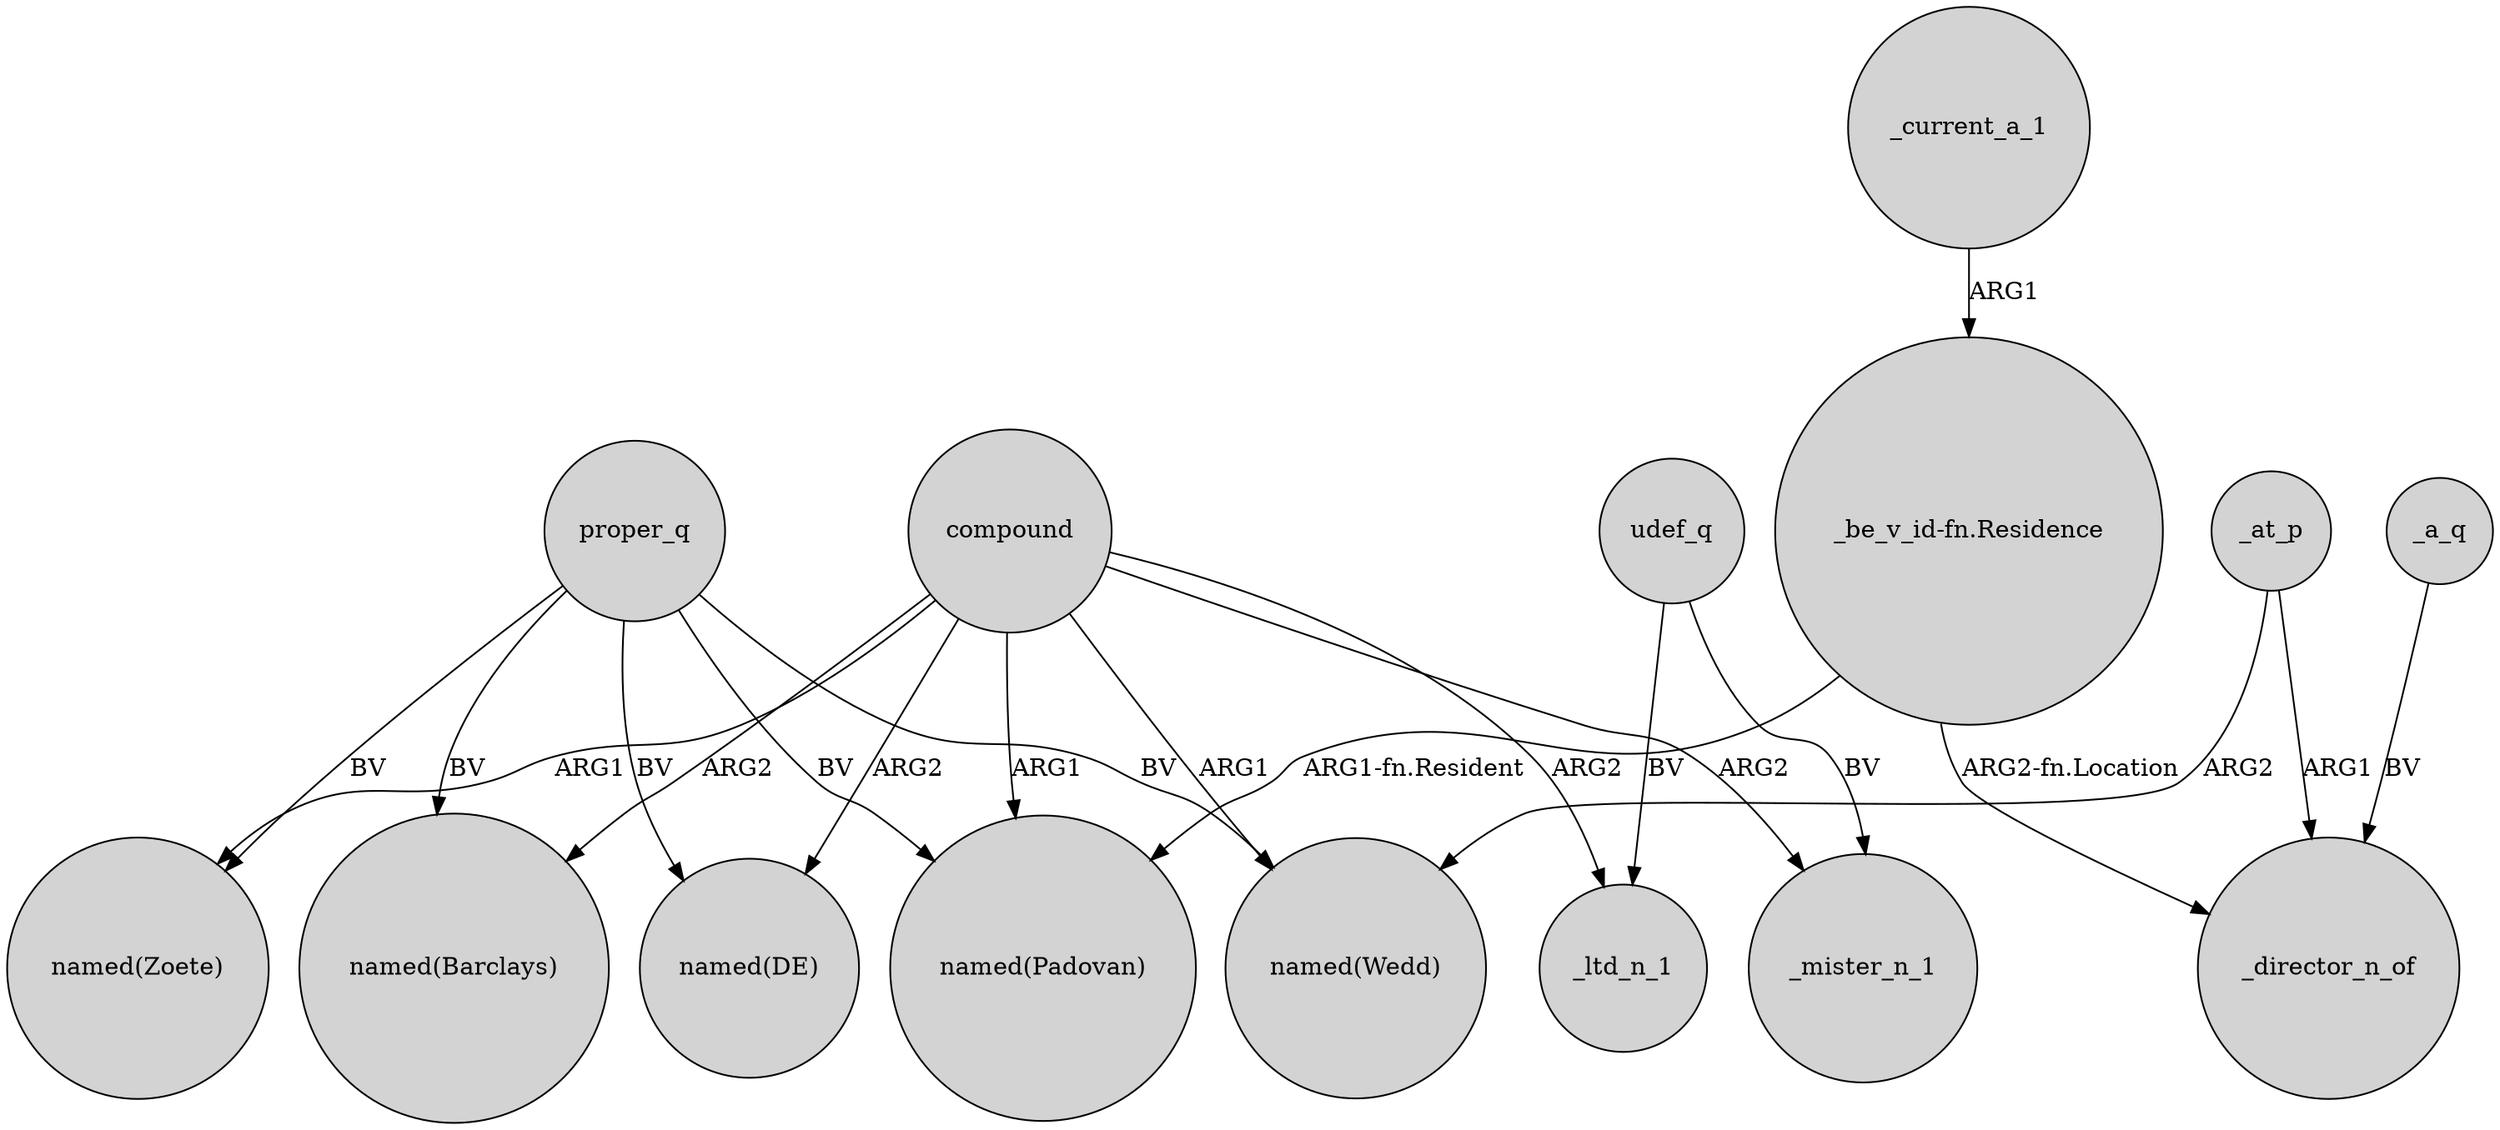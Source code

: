 digraph {
	node [shape=circle style=filled]
	compound -> "named(Barclays)" [label=ARG2]
	proper_q -> "named(DE)" [label=BV]
	compound -> _mister_n_1 [label=ARG2]
	compound -> "named(Padovan)" [label=ARG1]
	udef_q -> _mister_n_1 [label=BV]
	compound -> "named(Wedd)" [label=ARG1]
	"_be_v_id-fn.Residence" -> _director_n_of [label="ARG2-fn.Location"]
	proper_q -> "named(Wedd)" [label=BV]
	compound -> "named(DE)" [label=ARG2]
	_at_p -> _director_n_of [label=ARG1]
	proper_q -> "named(Zoete)" [label=BV]
	compound -> _ltd_n_1 [label=ARG2]
	_a_q -> _director_n_of [label=BV]
	udef_q -> _ltd_n_1 [label=BV]
	proper_q -> "named(Barclays)" [label=BV]
	_at_p -> "named(Wedd)" [label=ARG2]
	compound -> "named(Zoete)" [label=ARG1]
	_current_a_1 -> "_be_v_id-fn.Residence" [label=ARG1]
	proper_q -> "named(Padovan)" [label=BV]
	"_be_v_id-fn.Residence" -> "named(Padovan)" [label="ARG1-fn.Resident"]
}
